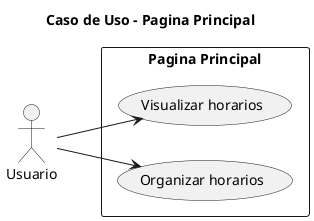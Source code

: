 @startuml
title Caso de Uso - Pagina Principal

left to right direction
actor Usuario as cust

rectangle "Pagina Principal" {
    usecase "Visualizar horarios" as OP1
    usecase "Organizar horarios" as OP2
}

cust --> OP1
cust --> OP2
@enduml